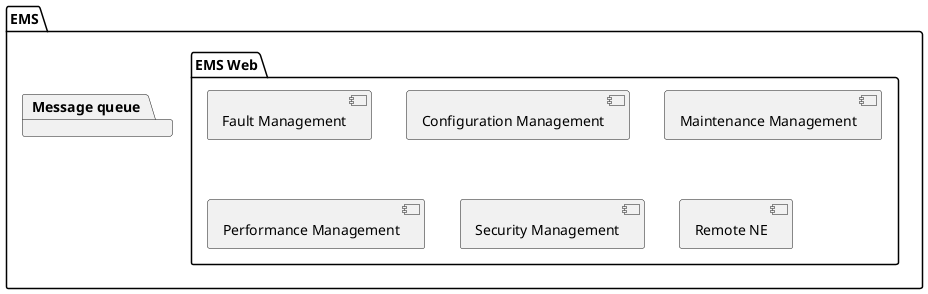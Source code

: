 @startuml
package "EMS" {
  package "EMS Web" {
    [Fault Management]
    [Configuration Management]
    [Maintenance Management]
    [Performance Management]
    [Security Management]
    [Remote NE]
  }

  package "Message queue" {
  }
}

@enduml
